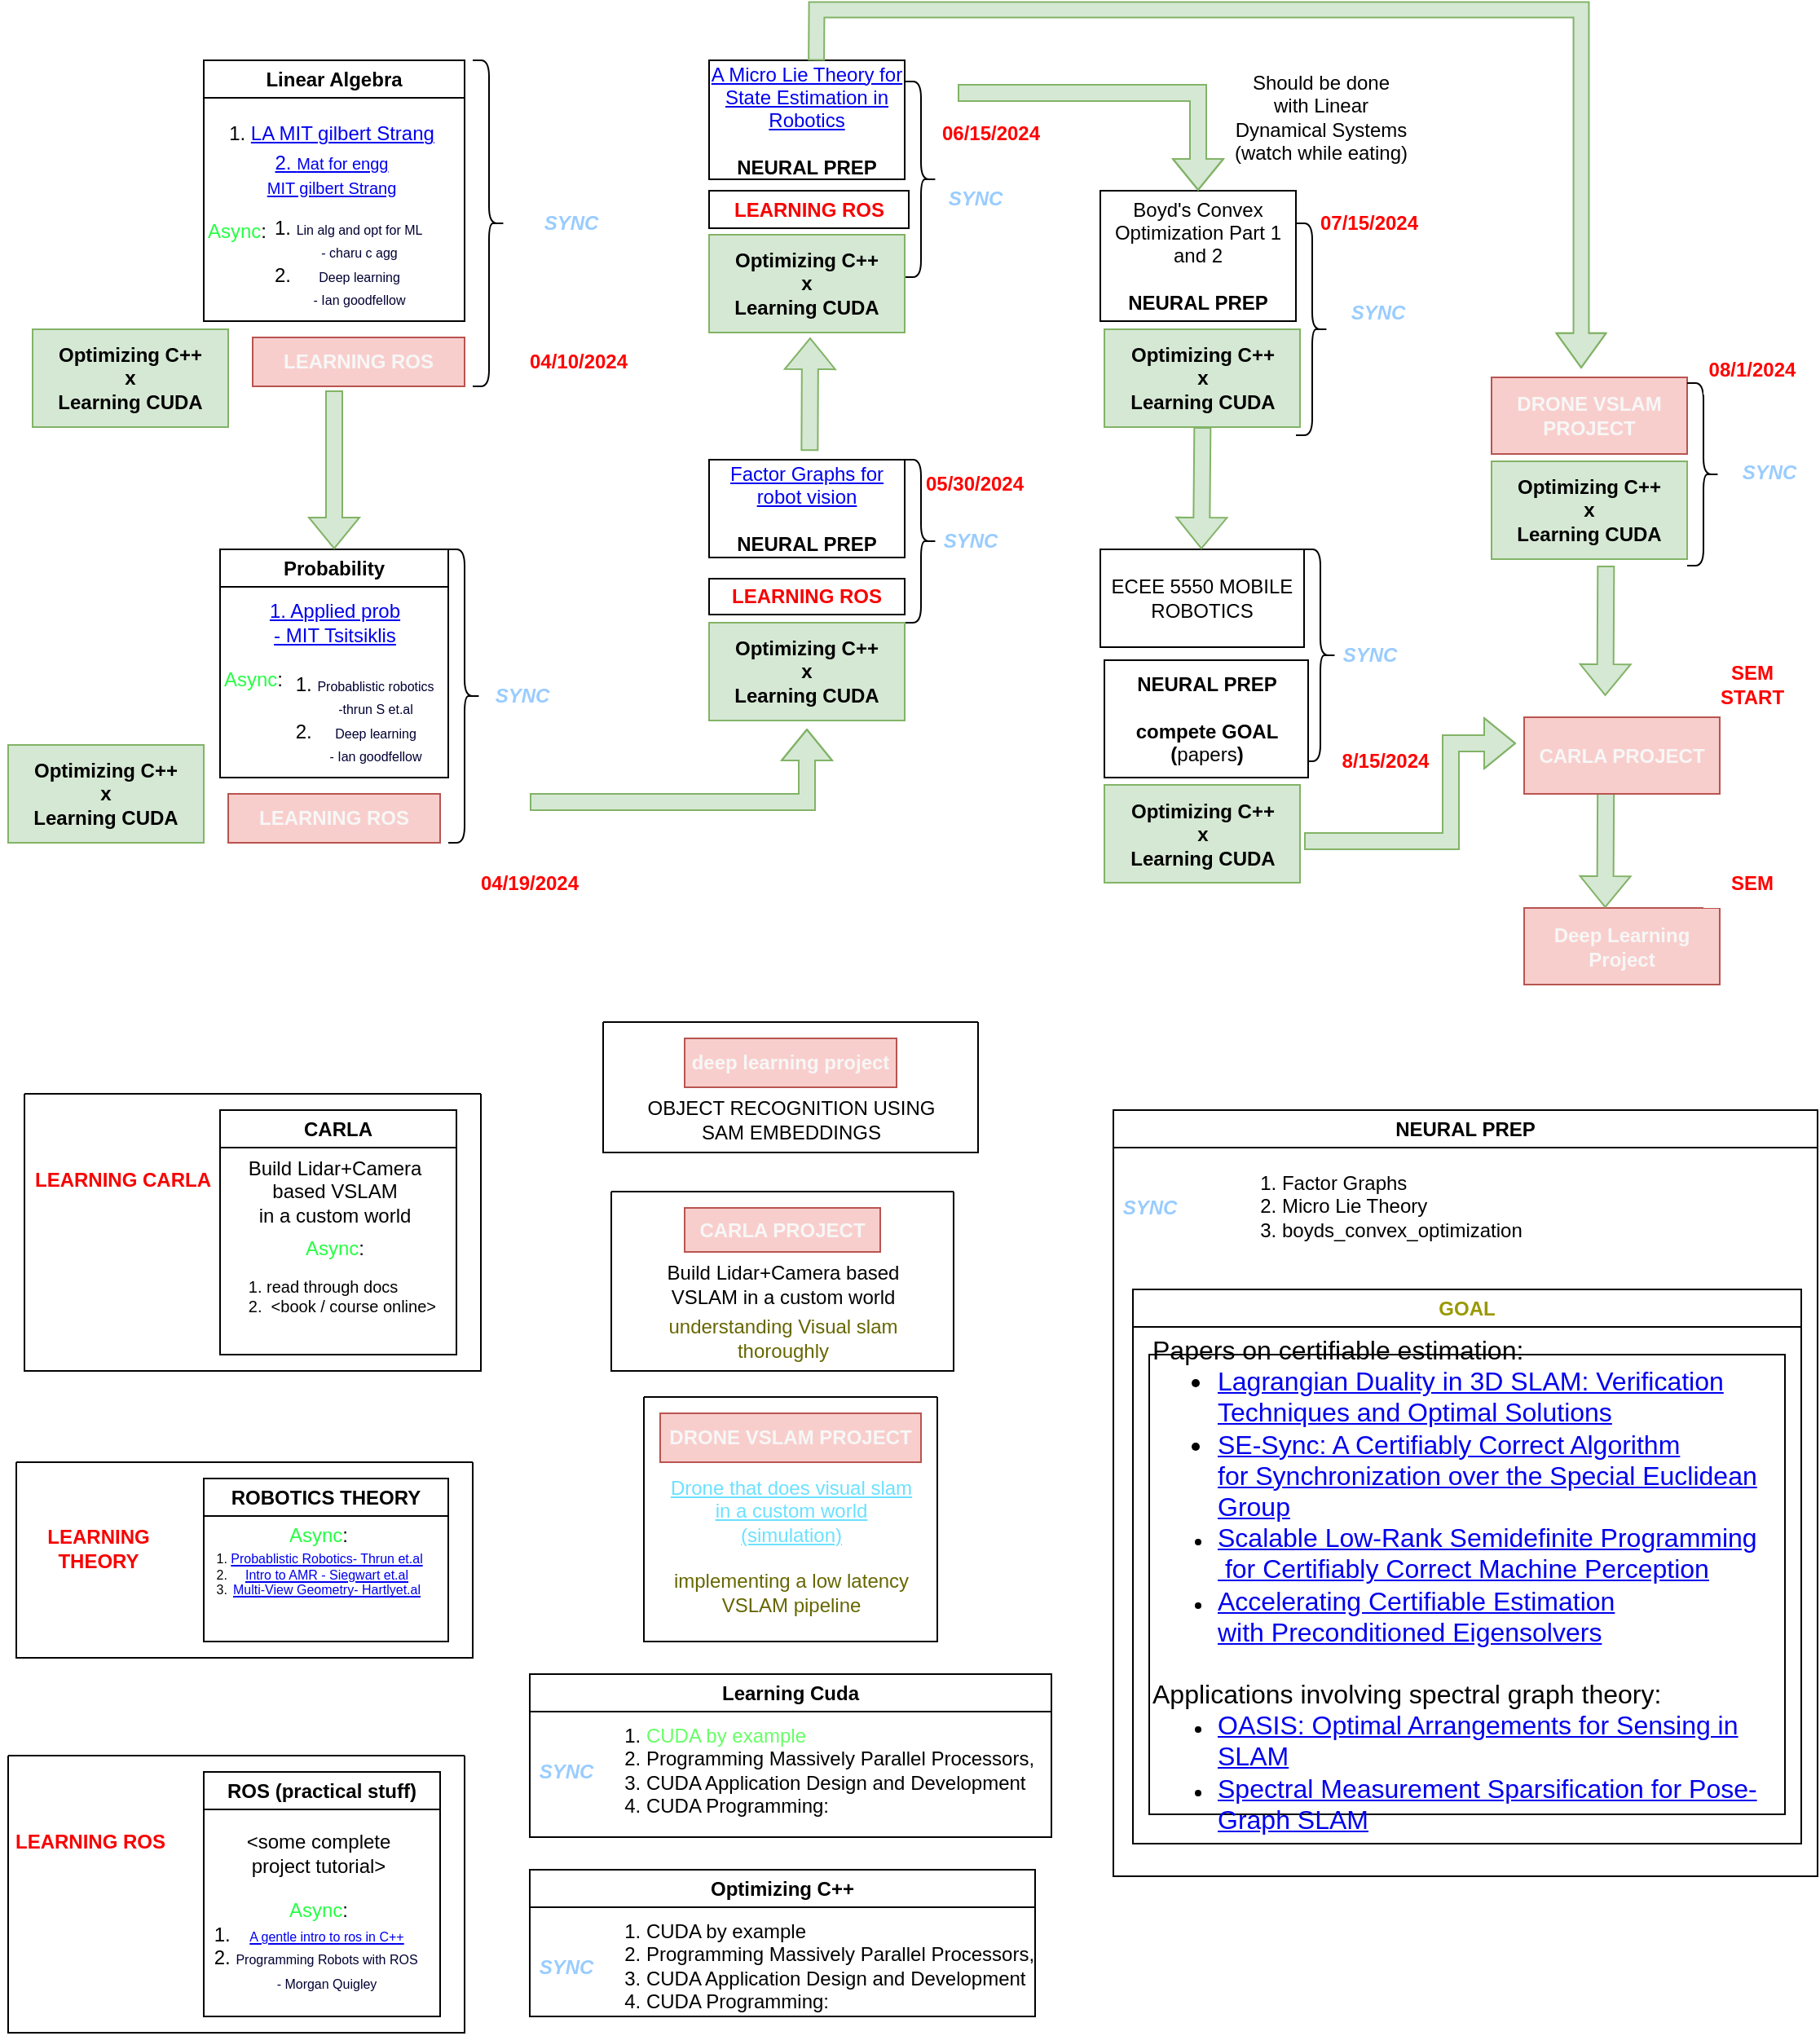 <mxfile version="24.3.0" type="github">
  <diagram id="C5RBs43oDa-KdzZeNtuy" name="Page-1">
    <mxGraphModel dx="-1105" dy="280" grid="1" gridSize="10" guides="1" tooltips="1" connect="1" arrows="1" fold="1" page="1" pageScale="1" pageWidth="827" pageHeight="1169" math="0" shadow="0">
      <root>
        <mxCell id="WIyWlLk6GJQsqaUBKTNV-0" />
        <mxCell id="WIyWlLk6GJQsqaUBKTNV-1" parent="WIyWlLk6GJQsqaUBKTNV-0" />
        <mxCell id="WCqFs-Lxz6n811bPiyBm-0" value="Learning Cuda" style="swimlane;whiteSpace=wrap;html=1;" vertex="1" parent="WIyWlLk6GJQsqaUBKTNV-1">
          <mxGeometry x="2275" y="1191" width="320" height="100" as="geometry" />
        </mxCell>
        <mxCell id="WCqFs-Lxz6n811bPiyBm-3" value="&lt;ol&gt;&lt;li style=&quot;text-align: left;&quot;&gt;&lt;span style=&quot;background-color: initial;&quot;&gt;&lt;font color=&quot;#66ff66&quot;&gt;CUDA by example&lt;/font&gt;&lt;/span&gt;&lt;/li&gt;&lt;li style=&quot;text-align: left;&quot;&gt;&lt;span style=&quot;background-color: initial;&quot;&gt;Programming Massively Parallel Processors,&lt;/span&gt;&lt;br&gt;&lt;/li&gt;&lt;li style=&quot;text-align: left;&quot;&gt;CUDA Application Design and Development&amp;nbsp;&lt;br&gt;&lt;/li&gt;&lt;li style=&quot;text-align: left;&quot;&gt;CUDA Programming:&amp;nbsp;&lt;br&gt;&lt;/li&gt;&lt;/ol&gt;" style="text;html=1;align=center;verticalAlign=middle;resizable=0;points=[];autosize=1;strokeColor=none;fillColor=none;spacingTop=-7;spacingBottom=-4;" vertex="1" parent="WCqFs-Lxz6n811bPiyBm-0">
          <mxGeometry x="20" y="20" width="300" height="80" as="geometry" />
        </mxCell>
        <mxCell id="WCqFs-Lxz6n811bPiyBm-298" value="&lt;b&gt;&lt;font color=&quot;#99ccff&quot;&gt;&lt;i&gt;SYNC&lt;/i&gt;&lt;/font&gt;&lt;/b&gt;" style="text;html=1;align=center;verticalAlign=middle;resizable=0;points=[];autosize=1;strokeColor=none;fillColor=none;" vertex="1" parent="WCqFs-Lxz6n811bPiyBm-0">
          <mxGeometry x="-8" y="45" width="60" height="30" as="geometry" />
        </mxCell>
        <mxCell id="WCqFs-Lxz6n811bPiyBm-224" value="Probability" style="swimlane;whiteSpace=wrap;html=1;" vertex="1" parent="WIyWlLk6GJQsqaUBKTNV-1">
          <mxGeometry x="2085" y="501" width="140" height="140" as="geometry" />
        </mxCell>
        <mxCell id="WCqFs-Lxz6n811bPiyBm-225" value="&lt;a href=&quot;https://ocw.mit.edu/courses/6-041-probabilistic-systems-analysis-and-applied-probability-fall-2010/video_galleries/video-lectures/&quot;&gt;1. Applied prob&lt;br&gt;- MIT Tsitsiklis&lt;/a&gt;" style="text;html=1;align=center;verticalAlign=middle;resizable=0;points=[];autosize=1;strokeColor=none;fillColor=none;" vertex="1" parent="WCqFs-Lxz6n811bPiyBm-224">
          <mxGeometry x="20" y="25" width="100" height="40" as="geometry" />
        </mxCell>
        <mxCell id="WCqFs-Lxz6n811bPiyBm-226" value="&lt;ol&gt;&lt;li&gt;&lt;font style=&quot;font-size: 8px;&quot; color=&quot;#000033&quot;&gt;Probablistic robotics&lt;br&gt;-thrun S et.al&lt;br&gt;&lt;/font&gt;&lt;/li&gt;&lt;li&gt;&lt;font style=&quot;font-size: 8px;&quot; color=&quot;#000033&quot;&gt;Deep learning &lt;br&gt;- Ian goodfellow&lt;br&gt;&lt;/font&gt;&lt;/li&gt;&lt;/ol&gt;" style="text;html=1;align=center;verticalAlign=middle;resizable=0;points=[];autosize=1;strokeColor=none;fillColor=none;spacingTop=-7;spacingBottom=-4;" vertex="1" parent="WCqFs-Lxz6n811bPiyBm-224">
          <mxGeometry x="10" y="65" width="130" height="80" as="geometry" />
        </mxCell>
        <mxCell id="WCqFs-Lxz6n811bPiyBm-227" value="&lt;a href=&quot;https://www.cs.cmu.edu/~kaess/pub/Dellaert17fnt.pdf&quot;&gt;Factor Graphs for robot vision&lt;/a&gt;&lt;br&gt;&lt;br&gt;&lt;b&gt;NEURAL PREP&lt;/b&gt;" style="rounded=0;whiteSpace=wrap;html=1;" vertex="1" parent="WIyWlLk6GJQsqaUBKTNV-1">
          <mxGeometry x="2385" y="446" width="120" height="60" as="geometry" />
        </mxCell>
        <mxCell id="WCqFs-Lxz6n811bPiyBm-228" value="&lt;a href=&quot;https://arxiv.org/pdf/1812.015.pdf&quot;&gt;A Micro Lie Theory for State Estimation in Robotics&lt;/a&gt;&lt;br&gt;&lt;br&gt;&lt;b&gt;NEURAL PREP&lt;/b&gt;" style="rounded=0;whiteSpace=wrap;html=1;" vertex="1" parent="WIyWlLk6GJQsqaUBKTNV-1">
          <mxGeometry x="2385" y="201" width="120" height="73" as="geometry" />
        </mxCell>
        <mxCell id="WCqFs-Lxz6n811bPiyBm-229" value="Linear Algebra" style="swimlane;whiteSpace=wrap;html=1;" vertex="1" parent="WIyWlLk6GJQsqaUBKTNV-1">
          <mxGeometry x="2075" y="201" width="160" height="160" as="geometry" />
        </mxCell>
        <mxCell id="WCqFs-Lxz6n811bPiyBm-230" value="1. &lt;a href=&quot;https://ocw.mit.edu/courses/18-06sc-linear-algebra-fall-2011/&quot;&gt;LA MIT gilbert Strang&lt;/a&gt;" style="text;html=1;align=center;verticalAlign=middle;resizable=0;points=[];autosize=1;strokeColor=none;fillColor=none;" vertex="1" parent="WCqFs-Lxz6n811bPiyBm-229">
          <mxGeometry x="2.5" y="30" width="150" height="30" as="geometry" />
        </mxCell>
        <mxCell id="WCqFs-Lxz6n811bPiyBm-231" value="&lt;font color=&quot;#26ff43&quot;&gt;Async&lt;/font&gt;:" style="text;html=1;align=center;verticalAlign=middle;resizable=0;points=[];autosize=1;strokeColor=none;fillColor=none;" vertex="1" parent="WCqFs-Lxz6n811bPiyBm-229">
          <mxGeometry x="-10" y="90" width="60" height="30" as="geometry" />
        </mxCell>
        <mxCell id="WCqFs-Lxz6n811bPiyBm-232" value="&lt;ol&gt;&lt;li&gt;&lt;font style=&quot;font-size: 8px;&quot; color=&quot;#000033&quot;&gt;Lin alg and opt for ML&lt;br&gt;- charu c agg&lt;/font&gt;&lt;/li&gt;&lt;li&gt;&lt;font style=&quot;font-size: 8px;&quot; color=&quot;#000033&quot;&gt;Deep learning &lt;br&gt;- Ian goodfellow&lt;br&gt;&lt;/font&gt;&lt;/li&gt;&lt;/ol&gt;" style="text;html=1;align=center;verticalAlign=middle;resizable=0;points=[];autosize=1;strokeColor=none;fillColor=none;spacingTop=-7;spacingBottom=-4;" vertex="1" parent="WCqFs-Lxz6n811bPiyBm-229">
          <mxGeometry x="5" y="85" width="140" height="80" as="geometry" />
        </mxCell>
        <mxCell id="WCqFs-Lxz6n811bPiyBm-233" value="&lt;a href=&quot;https://ocw.mit.edu/courses/18-065-matrix-methods-in-data-analysis-signal-processing-and-machine-learning-spring-2018/&quot;&gt;2. &lt;font style=&quot;font-size: 10px;&quot;&gt;Mat for engg &lt;br&gt;MIT gilbert Strang&lt;/font&gt;&lt;/a&gt;" style="text;html=1;align=center;verticalAlign=middle;resizable=0;points=[];autosize=1;strokeColor=none;fillColor=none;" vertex="1" parent="WCqFs-Lxz6n811bPiyBm-229">
          <mxGeometry x="27.5" y="50" width="100" height="40" as="geometry" />
        </mxCell>
        <mxCell id="WCqFs-Lxz6n811bPiyBm-234" value="" style="shape=curlyBracket;whiteSpace=wrap;html=1;rounded=1;flipH=1;labelPosition=right;verticalLabelPosition=middle;align=left;verticalAlign=middle;size=0.5;" vertex="1" parent="WIyWlLk6GJQsqaUBKTNV-1">
          <mxGeometry x="2505" y="446" width="20" height="100" as="geometry" />
        </mxCell>
        <mxCell id="WCqFs-Lxz6n811bPiyBm-235" value="&lt;b&gt;&lt;font color=&quot;#99ccff&quot;&gt;&lt;i&gt;SYNC&lt;/i&gt;&lt;/font&gt;&lt;/b&gt;" style="text;html=1;align=center;verticalAlign=middle;resizable=0;points=[];autosize=1;strokeColor=none;fillColor=none;" vertex="1" parent="WIyWlLk6GJQsqaUBKTNV-1">
          <mxGeometry x="2515" y="481" width="60" height="30" as="geometry" />
        </mxCell>
        <mxCell id="WCqFs-Lxz6n811bPiyBm-236" value="ROBOTICS THEORY" style="swimlane;whiteSpace=wrap;html=1;" vertex="1" parent="WIyWlLk6GJQsqaUBKTNV-1">
          <mxGeometry x="2075" y="1071" width="150" height="100" as="geometry" />
        </mxCell>
        <mxCell id="WCqFs-Lxz6n811bPiyBm-237" value="&lt;font color=&quot;#26ff43&quot;&gt;Async&lt;/font&gt;:" style="text;html=1;align=center;verticalAlign=middle;resizable=0;points=[];autosize=1;strokeColor=none;fillColor=none;" vertex="1" parent="WCqFs-Lxz6n811bPiyBm-236">
          <mxGeometry x="40" y="20" width="60" height="30" as="geometry" />
        </mxCell>
        <mxCell id="WCqFs-Lxz6n811bPiyBm-238" value="" style="swimlane;startSize=0;" vertex="1" parent="WIyWlLk6GJQsqaUBKTNV-1">
          <mxGeometry x="1960" y="1061" width="280" height="120" as="geometry" />
        </mxCell>
        <mxCell id="WCqFs-Lxz6n811bPiyBm-239" value="&lt;ol style=&quot;font-size: 8px;&quot;&gt;&lt;li&gt;&lt;font color=&quot;#000033&quot; style=&quot;font-size: 8px;&quot;&gt;&lt;a href=&quot;https://docs.ufpr.br/~danielsantos/ProbabilisticRobotics.pdf&quot;&gt;Probablistic Robotics- Thrun et.al&lt;/a&gt;&lt;/font&gt;&lt;br&gt;&lt;/li&gt;&lt;li&gt;&lt;font style=&quot;font-size: 8px;&quot; color=&quot;#000033&quot;&gt;&lt;a href=&quot;https://www.ucg.ac.me/skladiste/blog_13268/objava_56689/fajlovi/Introduction%20to%20Autonomous%20Mobile%20Robots%20book.pdf&quot;&gt;Intro to AMR - Siegwart et.al&lt;/a&gt;&lt;/font&gt;&lt;/li&gt;&lt;li&gt;&lt;a href=&quot;http://www.r-5.org/files/books/computers/algo-list/image-processing/vision/Richard_Hartley_Andrew_Zisserman-Multiple_View_Geometry_in_Computer_Vision-EN.pdf&quot;&gt;&lt;font style=&quot;font-size: 8px;&quot;&gt;Multi-View Geometry- Hartlyet.al&lt;br&gt;&lt;/font&gt;&lt;/a&gt;&lt;font color=&quot;#b5739d&quot;&gt;&lt;/font&gt;&lt;/li&gt;&lt;/ol&gt;" style="text;html=1;align=center;verticalAlign=middle;resizable=0;points=[];autosize=1;strokeColor=none;fillColor=none;spacingTop=-7;spacingBottom=-4;" vertex="1" parent="WCqFs-Lxz6n811bPiyBm-238">
          <mxGeometry x="80" y="50" width="180" height="40" as="geometry" />
        </mxCell>
        <mxCell id="WCqFs-Lxz6n811bPiyBm-240" value="&lt;font color=&quot;#f70000&quot;&gt;&lt;b&gt;LEARNING &lt;br&gt;THEORY&lt;br&gt;&lt;/b&gt;&lt;/font&gt;" style="text;html=1;align=center;verticalAlign=middle;resizable=0;points=[];autosize=1;strokeColor=none;fillColor=none;" vertex="1" parent="WIyWlLk6GJQsqaUBKTNV-1">
          <mxGeometry x="1970" y="1094" width="80" height="40" as="geometry" />
        </mxCell>
        <mxCell id="WCqFs-Lxz6n811bPiyBm-242" value="" style="shape=curlyBracket;whiteSpace=wrap;html=1;rounded=1;flipH=1;labelPosition=right;verticalLabelPosition=middle;align=left;verticalAlign=middle;size=0.5;" vertex="1" parent="WIyWlLk6GJQsqaUBKTNV-1">
          <mxGeometry x="2505" y="214" width="20" height="120" as="geometry" />
        </mxCell>
        <mxCell id="WCqFs-Lxz6n811bPiyBm-243" value="&lt;b&gt;&lt;font color=&quot;#99ccff&quot;&gt;&lt;i&gt;SYNC&lt;/i&gt;&lt;/font&gt;&lt;/b&gt;" style="text;html=1;align=center;verticalAlign=middle;resizable=0;points=[];autosize=1;strokeColor=none;fillColor=none;" vertex="1" parent="WIyWlLk6GJQsqaUBKTNV-1">
          <mxGeometry x="2517.5" y="271" width="60" height="30" as="geometry" />
        </mxCell>
        <mxCell id="WCqFs-Lxz6n811bPiyBm-245" value="&lt;b&gt;CARLA&lt;/b&gt;" style="swimlane;whiteSpace=wrap;html=1;" vertex="1" parent="WIyWlLk6GJQsqaUBKTNV-1">
          <mxGeometry x="2085" y="845" width="145" height="150" as="geometry" />
        </mxCell>
        <mxCell id="WCqFs-Lxz6n811bPiyBm-246" value="&lt;font color=&quot;#26ff43&quot;&gt;Async&lt;/font&gt;:" style="text;html=1;align=center;verticalAlign=middle;resizable=0;points=[];autosize=1;strokeColor=none;fillColor=none;" vertex="1" parent="WCqFs-Lxz6n811bPiyBm-245">
          <mxGeometry x="40" y="70" width="60" height="30" as="geometry" />
        </mxCell>
        <mxCell id="WCqFs-Lxz6n811bPiyBm-247" value="Build Lidar+Camera&lt;br&gt;based VSLAM &lt;br&gt;in a custom world" style="text;html=1;align=center;verticalAlign=middle;resizable=0;points=[];autosize=1;strokeColor=none;fillColor=none;" vertex="1" parent="WCqFs-Lxz6n811bPiyBm-245">
          <mxGeometry x="5" y="20" width="130" height="60" as="geometry" />
        </mxCell>
        <mxCell id="WCqFs-Lxz6n811bPiyBm-248" value="" style="swimlane;startSize=0;" vertex="1" parent="WIyWlLk6GJQsqaUBKTNV-1">
          <mxGeometry x="1965" y="835" width="280" height="170" as="geometry" />
        </mxCell>
        <mxCell id="WCqFs-Lxz6n811bPiyBm-249" value="&lt;font color=&quot;#f70000&quot;&gt;&lt;b&gt;LEARNING CARLA&lt;/b&gt;&lt;/font&gt;" style="text;html=1;align=center;verticalAlign=middle;resizable=0;points=[];autosize=1;strokeColor=none;fillColor=none;" vertex="1" parent="WCqFs-Lxz6n811bPiyBm-248">
          <mxGeometry y="38" width="120" height="30" as="geometry" />
        </mxCell>
        <mxCell id="WCqFs-Lxz6n811bPiyBm-250" value="&lt;ol style=&quot;font-size: 11px;&quot;&gt;&lt;li style=&quot;font-size: 10px;&quot;&gt;&lt;div align=&quot;left&quot;&gt;&lt;font style=&quot;font-size: 10px;&quot;&gt;read through docs&lt;/font&gt;&lt;/div&gt;&lt;/li&gt;&lt;li style=&quot;font-size: 10px;&quot;&gt;&lt;div align=&quot;left&quot;&gt;&lt;font style=&quot;font-size: 10px;&quot;&gt;&amp;nbsp;&amp;lt;book / course online&amp;gt;&lt;/font&gt;&lt;/div&gt;&lt;/li&gt;&lt;/ol&gt;" style="text;html=1;align=center;verticalAlign=middle;resizable=0;points=[];autosize=1;strokeColor=none;fillColor=none;spacingTop=-7;spacingBottom=-4;" vertex="1" parent="WCqFs-Lxz6n811bPiyBm-248">
          <mxGeometry x="95" y="105" width="170" height="40" as="geometry" />
        </mxCell>
        <mxCell id="WCqFs-Lxz6n811bPiyBm-251" value="" style="swimlane;startSize=0;" vertex="1" parent="WIyWlLk6GJQsqaUBKTNV-1">
          <mxGeometry x="2325" y="895" width="210" height="110" as="geometry" />
        </mxCell>
        <mxCell id="WCqFs-Lxz6n811bPiyBm-252" value="&lt;font color=&quot;#f7f7f7&quot;&gt;&lt;b&gt;CARLA PROJECT&lt;br&gt;&lt;/b&gt;&lt;/font&gt;" style="whiteSpace=wrap;html=1;fillColor=#f8cecc;strokeColor=#b85450;" vertex="1" parent="WCqFs-Lxz6n811bPiyBm-251">
          <mxGeometry x="45" y="10" width="120" height="27" as="geometry" />
        </mxCell>
        <mxCell id="WCqFs-Lxz6n811bPiyBm-253" value="Build Lidar+Camera based &lt;br&gt;VSLAM in a custom world" style="text;html=1;align=center;verticalAlign=middle;resizable=0;points=[];autosize=1;strokeColor=none;fillColor=none;" vertex="1" parent="WCqFs-Lxz6n811bPiyBm-251">
          <mxGeometry x="20" y="37" width="170" height="40" as="geometry" />
        </mxCell>
        <mxCell id="WCqFs-Lxz6n811bPiyBm-254" value="&lt;font color=&quot;#666600&quot;&gt;understanding Visual slam &lt;br&gt;thoroughly&lt;br&gt;&lt;/font&gt;" style="text;html=1;align=center;verticalAlign=middle;resizable=0;points=[];autosize=1;strokeColor=none;fillColor=none;" vertex="1" parent="WCqFs-Lxz6n811bPiyBm-251">
          <mxGeometry x="20" y="70" width="170" height="40" as="geometry" />
        </mxCell>
        <mxCell id="WCqFs-Lxz6n811bPiyBm-255" value="" style="swimlane;startSize=0;" vertex="1" parent="WIyWlLk6GJQsqaUBKTNV-1">
          <mxGeometry x="2345" y="1021" width="180" height="150" as="geometry" />
        </mxCell>
        <mxCell id="WCqFs-Lxz6n811bPiyBm-256" value="&lt;font color=&quot;#f7f7f7&quot;&gt;&lt;b&gt;DRONE VSLAM PROJECT&lt;br&gt;&lt;/b&gt;&lt;/font&gt;" style="whiteSpace=wrap;html=1;fillColor=#f8cecc;strokeColor=#b85450;" vertex="1" parent="WCqFs-Lxz6n811bPiyBm-255">
          <mxGeometry x="10" y="10" width="160" height="30" as="geometry" />
        </mxCell>
        <UserObject label="&lt;font color=&quot;#6be1ff&quot;&gt;&lt;u&gt;Drone that does visual slam&lt;br&gt;in a custom world&lt;br&gt;(simulation)&lt;/u&gt;&lt;/font&gt;" link="https://github.com/TimboKZ/caltech_samaritan" id="WCqFs-Lxz6n811bPiyBm-257">
          <mxCell style="text;html=1;align=center;verticalAlign=middle;resizable=0;points=[];autosize=1;strokeColor=none;fillColor=none;" vertex="1" parent="WCqFs-Lxz6n811bPiyBm-255">
            <mxGeometry x="5" y="40" width="170" height="60" as="geometry" />
          </mxCell>
        </UserObject>
        <mxCell id="WCqFs-Lxz6n811bPiyBm-258" value="&lt;font color=&quot;#666600&quot;&gt;implementing a low latency&lt;br&gt;VSLAM pipeline&lt;br&gt;&lt;/font&gt;" style="text;html=1;align=center;verticalAlign=middle;resizable=0;points=[];autosize=1;strokeColor=none;fillColor=none;" vertex="1" parent="WCqFs-Lxz6n811bPiyBm-255">
          <mxGeometry x="5" y="100" width="170" height="40" as="geometry" />
        </mxCell>
        <UserObject label="Boyd&#39;s Convex Optimization Part 1 and 2&lt;br&gt;&lt;br&gt;&lt;b&gt;NEURAL PREP&lt;/b&gt;" link="https://www.youtube.com/playlist?list=PLoROMvodv4rMJqxxviPa4AmDClvcbHi6h" id="WCqFs-Lxz6n811bPiyBm-259">
          <mxCell style="rounded=0;whiteSpace=wrap;html=1;" vertex="1" parent="WIyWlLk6GJQsqaUBKTNV-1">
            <mxGeometry x="2625" y="281" width="120" height="80" as="geometry" />
          </mxCell>
        </UserObject>
        <mxCell id="WCqFs-Lxz6n811bPiyBm-260" value="" style="shape=curlyBracket;whiteSpace=wrap;html=1;rounded=1;flipH=1;labelPosition=right;verticalLabelPosition=middle;align=left;verticalAlign=middle;size=0.5;" vertex="1" parent="WIyWlLk6GJQsqaUBKTNV-1">
          <mxGeometry x="2745" y="301" width="20" height="130" as="geometry" />
        </mxCell>
        <mxCell id="WCqFs-Lxz6n811bPiyBm-264" value="&lt;b style=&quot;color: rgb(247, 247, 247);&quot;&gt;DRONE VSLAM PROJECT&lt;/b&gt;&lt;font color=&quot;#f7f7f7&quot;&gt;&lt;b&gt;&lt;br&gt;&lt;/b&gt;&lt;/font&gt;" style="whiteSpace=wrap;html=1;fillColor=#f8cecc;strokeColor=#b85450;" vertex="1" parent="WIyWlLk6GJQsqaUBKTNV-1">
          <mxGeometry x="2865" y="395.5" width="120" height="47" as="geometry" />
        </mxCell>
        <mxCell id="WCqFs-Lxz6n811bPiyBm-265" value="&lt;font color=&quot;#26ff43&quot;&gt;Async&lt;/font&gt;:" style="text;html=1;align=center;verticalAlign=middle;resizable=0;points=[];autosize=1;strokeColor=none;fillColor=none;" vertex="1" parent="WIyWlLk6GJQsqaUBKTNV-1">
          <mxGeometry x="2075" y="566" width="60" height="30" as="geometry" />
        </mxCell>
        <mxCell id="WCqFs-Lxz6n811bPiyBm-266" value="" style="swimlane;startSize=0;" vertex="1" parent="WIyWlLk6GJQsqaUBKTNV-1">
          <mxGeometry x="2320" y="791" width="230" height="80" as="geometry" />
        </mxCell>
        <mxCell id="WCqFs-Lxz6n811bPiyBm-267" value="&lt;font color=&quot;#f7f7f7&quot;&gt;&lt;b&gt;deep learning project&lt;br&gt;&lt;/b&gt;&lt;/font&gt;" style="whiteSpace=wrap;html=1;fillColor=#f8cecc;strokeColor=#b85450;" vertex="1" parent="WCqFs-Lxz6n811bPiyBm-266">
          <mxGeometry x="50" y="10" width="130" height="30" as="geometry" />
        </mxCell>
        <mxCell id="WCqFs-Lxz6n811bPiyBm-268" value="OBJECT RECOGNITION USING &lt;br&gt;SAM EMBEDDINGS" style="text;html=1;align=center;verticalAlign=middle;resizable=0;points=[];autosize=1;strokeColor=none;fillColor=none;" vertex="1" parent="WCqFs-Lxz6n811bPiyBm-266">
          <mxGeometry x="15" y="40" width="200" height="40" as="geometry" />
        </mxCell>
        <mxCell id="WCqFs-Lxz6n811bPiyBm-269" value="" style="shape=curlyBracket;whiteSpace=wrap;html=1;rounded=1;flipH=1;labelPosition=right;verticalLabelPosition=middle;align=left;verticalAlign=middle;size=0.5;" vertex="1" parent="WIyWlLk6GJQsqaUBKTNV-1">
          <mxGeometry x="2240" y="201" width="20" height="200" as="geometry" />
        </mxCell>
        <mxCell id="WCqFs-Lxz6n811bPiyBm-270" value="&lt;b&gt;&lt;font color=&quot;#99ccff&quot;&gt;&lt;i&gt;SYNC&lt;/i&gt;&lt;/font&gt;&lt;/b&gt;" style="text;html=1;align=center;verticalAlign=middle;resizable=0;points=[];autosize=1;strokeColor=none;fillColor=none;" vertex="1" parent="WIyWlLk6GJQsqaUBKTNV-1">
          <mxGeometry x="2270" y="286" width="60" height="30" as="geometry" />
        </mxCell>
        <mxCell id="WCqFs-Lxz6n811bPiyBm-271" value="" style="shape=curlyBracket;whiteSpace=wrap;html=1;rounded=1;flipH=1;labelPosition=right;verticalLabelPosition=middle;align=left;verticalAlign=middle;size=0.5;" vertex="1" parent="WIyWlLk6GJQsqaUBKTNV-1">
          <mxGeometry x="2225" y="501" width="20" height="180" as="geometry" />
        </mxCell>
        <mxCell id="WCqFs-Lxz6n811bPiyBm-272" value="&lt;b&gt;&lt;font color=&quot;#99ccff&quot;&gt;&lt;i&gt;SYNC&lt;/i&gt;&lt;/font&gt;&lt;/b&gt;" style="text;html=1;align=center;verticalAlign=middle;resizable=0;points=[];autosize=1;strokeColor=none;fillColor=none;" vertex="1" parent="WIyWlLk6GJQsqaUBKTNV-1">
          <mxGeometry x="2240" y="576" width="60" height="30" as="geometry" />
        </mxCell>
        <mxCell id="WCqFs-Lxz6n811bPiyBm-273" value="&lt;font color=&quot;#f7f7f7&quot;&gt;&lt;b&gt;LEARNING ROS&lt;/b&gt;&lt;/font&gt;" style="whiteSpace=wrap;html=1;fillColor=#f8cecc;strokeColor=#b85450;" vertex="1" parent="WIyWlLk6GJQsqaUBKTNV-1">
          <mxGeometry x="2105" y="371" width="130" height="30" as="geometry" />
        </mxCell>
        <mxCell id="WCqFs-Lxz6n811bPiyBm-276" value="ROS (practical stuff)" style="swimlane;whiteSpace=wrap;html=1;" vertex="1" parent="WIyWlLk6GJQsqaUBKTNV-1">
          <mxGeometry x="2075" y="1251" width="145" height="150" as="geometry" />
        </mxCell>
        <mxCell id="WCqFs-Lxz6n811bPiyBm-277" value="&lt;font color=&quot;#26ff43&quot;&gt;Async&lt;/font&gt;:" style="text;html=1;align=center;verticalAlign=middle;resizable=0;points=[];autosize=1;strokeColor=none;fillColor=none;" vertex="1" parent="WCqFs-Lxz6n811bPiyBm-276">
          <mxGeometry x="40" y="70" width="60" height="30" as="geometry" />
        </mxCell>
        <mxCell id="WCqFs-Lxz6n811bPiyBm-278" value="&amp;lt;some complete &lt;br&gt;project tutorial&amp;gt;" style="text;html=1;align=center;verticalAlign=middle;resizable=0;points=[];autosize=1;strokeColor=none;fillColor=none;" vertex="1" parent="WCqFs-Lxz6n811bPiyBm-276">
          <mxGeometry x="10" y="30" width="120" height="40" as="geometry" />
        </mxCell>
        <mxCell id="WCqFs-Lxz6n811bPiyBm-279" value="&lt;ol&gt;&lt;li&gt;&lt;font color=&quot;#000033&quot; style=&quot;font-size: 8px;&quot;&gt;&lt;a href=&quot;https://jokane.net/agitr/&quot;&gt;A gentle intro to ros in C++&lt;/a&gt;&lt;/font&gt;&lt;/li&gt;&lt;li&gt;&lt;font color=&quot;#000033&quot; style=&quot;font-size: 8px;&quot;&gt;Programming Robots with ROS &lt;br&gt;- Morgan Quigley&lt;br&gt;&lt;/font&gt;&lt;/li&gt;&lt;/ol&gt;" style="text;html=1;align=center;verticalAlign=middle;resizable=0;points=[];autosize=1;strokeColor=none;fillColor=none;spacingTop=-7;spacingBottom=-4;" vertex="1" parent="WCqFs-Lxz6n811bPiyBm-276">
          <mxGeometry x="-35" y="80" width="180" height="70" as="geometry" />
        </mxCell>
        <mxCell id="WCqFs-Lxz6n811bPiyBm-280" value="" style="swimlane;startSize=0;" vertex="1" parent="WIyWlLk6GJQsqaUBKTNV-1">
          <mxGeometry x="1955" y="1241" width="280" height="170" as="geometry" />
        </mxCell>
        <mxCell id="WCqFs-Lxz6n811bPiyBm-281" value="&lt;font color=&quot;#f70000&quot;&gt;&lt;b&gt;LEARNING ROS&lt;br&gt;&lt;/b&gt;&lt;/font&gt;" style="text;html=1;align=center;verticalAlign=middle;resizable=0;points=[];autosize=1;strokeColor=none;fillColor=none;" vertex="1" parent="WIyWlLk6GJQsqaUBKTNV-1">
          <mxGeometry x="1950" y="1279" width="110" height="30" as="geometry" />
        </mxCell>
        <mxCell id="WCqFs-Lxz6n811bPiyBm-282" value="&lt;b style=&quot;color: rgb(247, 0, 0);&quot;&gt;LEARNING ROS&lt;/b&gt;&lt;font color=&quot;#f70000&quot;&gt;&lt;b&gt;&lt;br&gt;&lt;/b&gt;&lt;/font&gt;" style="rounded=0;whiteSpace=wrap;html=1;" vertex="1" parent="WIyWlLk6GJQsqaUBKTNV-1">
          <mxGeometry x="2385" y="519" width="120" height="22" as="geometry" />
        </mxCell>
        <mxCell id="WCqFs-Lxz6n811bPiyBm-284" value="&lt;b style=&quot;color: rgb(247, 0, 0);&quot;&gt;LEARNING ROS&lt;/b&gt;&lt;font color=&quot;#f70000&quot;&gt;&lt;b&gt;&lt;br&gt;&lt;/b&gt;&lt;/font&gt;" style="rounded=0;whiteSpace=wrap;html=1;" vertex="1" parent="WIyWlLk6GJQsqaUBKTNV-1">
          <mxGeometry x="2385" y="281" width="122.5" height="23" as="geometry" />
        </mxCell>
        <mxCell id="WCqFs-Lxz6n811bPiyBm-286" value="" style="shape=flexArrow;endArrow=classic;html=1;rounded=0;fillColor=#d5e8d4;strokeColor=#82b366;entryX=0.5;entryY=0;entryDx=0;entryDy=0;" edge="1" parent="WIyWlLk6GJQsqaUBKTNV-1" target="WCqFs-Lxz6n811bPiyBm-224">
          <mxGeometry width="50" height="50" relative="1" as="geometry">
            <mxPoint x="2155" y="403.5" as="sourcePoint" />
            <mxPoint x="2155" y="491" as="targetPoint" />
          </mxGeometry>
        </mxCell>
        <mxCell id="WCqFs-Lxz6n811bPiyBm-287" value="" style="shape=flexArrow;endArrow=classic;html=1;rounded=0;fillColor=#d5e8d4;strokeColor=#82b366;" edge="1" parent="WIyWlLk6GJQsqaUBKTNV-1">
          <mxGeometry width="50" height="50" relative="1" as="geometry">
            <mxPoint x="2275" y="656" as="sourcePoint" />
            <mxPoint x="2445" y="611" as="targetPoint" />
            <Array as="points">
              <mxPoint x="2445" y="656" />
            </Array>
          </mxGeometry>
        </mxCell>
        <mxCell id="WCqFs-Lxz6n811bPiyBm-288" value="" style="shape=flexArrow;endArrow=classic;html=1;rounded=0;fillColor=#d5e8d4;strokeColor=#82b366;exitX=0.514;exitY=-0.089;exitDx=0;exitDy=0;exitPerimeter=0;" edge="1" parent="WIyWlLk6GJQsqaUBKTNV-1" source="WCqFs-Lxz6n811bPiyBm-227">
          <mxGeometry width="50" height="50" relative="1" as="geometry">
            <mxPoint x="2447.2" y="411.64" as="sourcePoint" />
            <mxPoint x="2447" y="371" as="targetPoint" />
          </mxGeometry>
        </mxCell>
        <mxCell id="WCqFs-Lxz6n811bPiyBm-289" value="" style="shape=flexArrow;endArrow=classic;html=1;rounded=0;fillColor=#d5e8d4;strokeColor=#82b366;entryX=0.5;entryY=0;entryDx=0;entryDy=0;" edge="1" parent="WIyWlLk6GJQsqaUBKTNV-1" target="WCqFs-Lxz6n811bPiyBm-259">
          <mxGeometry width="50" height="50" relative="1" as="geometry">
            <mxPoint x="2537.5" y="221" as="sourcePoint" />
            <mxPoint x="2737.5" y="331" as="targetPoint" />
            <Array as="points">
              <mxPoint x="2685" y="221" />
            </Array>
          </mxGeometry>
        </mxCell>
        <mxCell id="WCqFs-Lxz6n811bPiyBm-290" value="" style="shape=flexArrow;endArrow=classic;html=1;rounded=0;fillColor=#d5e8d4;strokeColor=#82b366;entryX=0.5;entryY=0;entryDx=0;entryDy=0;exitX=0.5;exitY=1;exitDx=0;exitDy=0;" edge="1" parent="WIyWlLk6GJQsqaUBKTNV-1">
          <mxGeometry width="50" height="50" relative="1" as="geometry">
            <mxPoint x="2935.17" y="511" as="sourcePoint" />
            <mxPoint x="2934.74" y="591" as="targetPoint" />
          </mxGeometry>
        </mxCell>
        <mxCell id="WCqFs-Lxz6n811bPiyBm-291" value="&lt;font color=&quot;#ff0000&quot;&gt;&lt;b&gt;04/10/2024&lt;/b&gt;&lt;/font&gt;" style="text;html=1;align=center;verticalAlign=middle;whiteSpace=wrap;rounded=0;fillColor=default;" vertex="1" parent="WIyWlLk6GJQsqaUBKTNV-1">
          <mxGeometry x="2275" y="371" width="60" height="30" as="geometry" />
        </mxCell>
        <mxCell id="WCqFs-Lxz6n811bPiyBm-292" value="&lt;font color=&quot;#ff0000&quot;&gt;&lt;b&gt;04/19/2024&lt;/b&gt;&lt;/font&gt;" style="text;html=1;align=center;verticalAlign=middle;whiteSpace=wrap;rounded=0;fillColor=default;" vertex="1" parent="WIyWlLk6GJQsqaUBKTNV-1">
          <mxGeometry x="2245" y="691" width="60" height="30" as="geometry" />
        </mxCell>
        <mxCell id="WCqFs-Lxz6n811bPiyBm-293" value="&lt;font color=&quot;#ff0000&quot;&gt;&lt;b&gt;07/15/2024&lt;/b&gt;&lt;/font&gt;" style="text;html=1;align=center;verticalAlign=middle;whiteSpace=wrap;rounded=0;fillColor=default;" vertex="1" parent="WIyWlLk6GJQsqaUBKTNV-1">
          <mxGeometry x="2760" y="286" width="60" height="30" as="geometry" />
        </mxCell>
        <mxCell id="WCqFs-Lxz6n811bPiyBm-295" value="&lt;font color=&quot;#ff0000&quot;&gt;&lt;b&gt;05/30/2024&lt;/b&gt;&lt;/font&gt;" style="text;html=1;align=center;verticalAlign=middle;whiteSpace=wrap;rounded=0;fillColor=default;" vertex="1" parent="WIyWlLk6GJQsqaUBKTNV-1">
          <mxGeometry x="2517.5" y="446" width="60" height="30" as="geometry" />
        </mxCell>
        <mxCell id="WCqFs-Lxz6n811bPiyBm-299" value="Optimizing C++" style="swimlane;whiteSpace=wrap;html=1;" vertex="1" parent="WIyWlLk6GJQsqaUBKTNV-1">
          <mxGeometry x="2275" y="1311" width="310" height="90" as="geometry" />
        </mxCell>
        <mxCell id="WCqFs-Lxz6n811bPiyBm-300" value="&lt;ol&gt;&lt;li style=&quot;text-align: left;&quot;&gt;&lt;span style=&quot;background-color: initial;&quot;&gt;CUDA by example&lt;/span&gt;&lt;/li&gt;&lt;li style=&quot;text-align: left;&quot;&gt;&lt;span style=&quot;background-color: initial;&quot;&gt;Programming Massively Parallel Processors,&lt;/span&gt;&lt;br&gt;&lt;/li&gt;&lt;li style=&quot;text-align: left;&quot;&gt;CUDA Application Design and Development&amp;nbsp;&lt;br&gt;&lt;/li&gt;&lt;li style=&quot;text-align: left;&quot;&gt;CUDA Programming:&amp;nbsp;&lt;br&gt;&lt;/li&gt;&lt;/ol&gt;" style="text;html=1;align=center;verticalAlign=middle;resizable=0;points=[];autosize=1;strokeColor=none;fillColor=none;spacingTop=-7;spacingBottom=-4;" vertex="1" parent="WCqFs-Lxz6n811bPiyBm-299">
          <mxGeometry x="20" y="20" width="300" height="80" as="geometry" />
        </mxCell>
        <mxCell id="WCqFs-Lxz6n811bPiyBm-301" value="&lt;b&gt;&lt;font color=&quot;#99ccff&quot;&gt;&lt;i&gt;SYNC&lt;/i&gt;&lt;/font&gt;&lt;/b&gt;" style="text;html=1;align=center;verticalAlign=middle;resizable=0;points=[];autosize=1;strokeColor=none;fillColor=none;" vertex="1" parent="WCqFs-Lxz6n811bPiyBm-299">
          <mxGeometry x="-8" y="45" width="60" height="30" as="geometry" />
        </mxCell>
        <mxCell id="WCqFs-Lxz6n811bPiyBm-302" value="NEURAL PREP" style="swimlane;whiteSpace=wrap;html=1;" vertex="1" parent="WIyWlLk6GJQsqaUBKTNV-1">
          <mxGeometry x="2633" y="845" width="432" height="470" as="geometry" />
        </mxCell>
        <UserObject label="&lt;div style=&quot;text-align: left;&quot;&gt;1. Factor Graphs&lt;/div&gt;&lt;div style=&quot;text-align: left;&quot;&gt;2. Micro Lie Theory&lt;br&gt;3. boyds_convex_optimization&lt;/div&gt;" link="https://arxiv.org/pdf/1812.015" id="WCqFs-Lxz6n811bPiyBm-303">
          <mxCell style="text;html=1;align=center;verticalAlign=middle;resizable=0;points=[];autosize=1;strokeColor=none;fillColor=none;spacingTop=-7;spacingBottom=-4;" vertex="1" parent="WCqFs-Lxz6n811bPiyBm-302">
            <mxGeometry x="80" y="40" width="180" height="40" as="geometry" />
          </mxCell>
        </UserObject>
        <mxCell id="WCqFs-Lxz6n811bPiyBm-304" value="&lt;b&gt;&lt;font color=&quot;#99ccff&quot;&gt;&lt;i&gt;SYNC&lt;/i&gt;&lt;/font&gt;&lt;/b&gt;" style="text;html=1;align=center;verticalAlign=middle;resizable=0;points=[];autosize=1;strokeColor=none;fillColor=none;" vertex="1" parent="WCqFs-Lxz6n811bPiyBm-302">
          <mxGeometry x="-8" y="45" width="60" height="30" as="geometry" />
        </mxCell>
        <mxCell id="WCqFs-Lxz6n811bPiyBm-308" value="&lt;font style=&quot;&quot; color=&quot;#999900&quot;&gt;GOAL&lt;/font&gt;" style="swimlane;whiteSpace=wrap;html=1;" vertex="1" parent="WCqFs-Lxz6n811bPiyBm-302">
          <mxGeometry x="12" y="110" width="410" height="340" as="geometry" />
        </mxCell>
        <mxCell id="WCqFs-Lxz6n811bPiyBm-305" value="&lt;div style=&quot;font-size: 12pt; font-family: Aptos, Aptos_EmbeddedFont, Aptos_MSFontService, Calibri, Helvetica, sans-serif, serif, EmojiFont;&quot;&gt;Papers on certifiable estimation:&lt;/div&gt;&lt;ul style=&quot;list-style-position: initial; list-style-image: initial; margin-top: 0px; margin-bottom: 0px;&quot; data-editing-info=&quot;{&amp;quot;orderedStyleType&amp;quot;:1,&amp;quot;unorderedStyleType&amp;quot;:1}&quot;&gt;&lt;li style=&quot;font-size: 12pt; font-family: Aptos, Aptos_EmbeddedFont, Aptos_MSFontService, Calibri, Helvetica, sans-serif;&quot;&gt;&lt;div style=&quot;font-size: 12pt; font-family: Aptos, Aptos_EmbeddedFont, Aptos_MSFontService, Calibri, Helvetica, sans-serif, serif, EmojiFont;&quot;&gt;&lt;a data-linkindex=&quot;0&quot; title=&quot;&quot; id=&quot;LPlnk&quot; data-auth=&quot;VerificationFailed&quot; rel=&quot;noopener noreferrer&quot; target=&quot;_blank&quot; href=&quot;https://nam12.safelinks.protection.outlook.com/?url=https%3A%2F%2Fdavid-m-rosen.github.io%2Fpublication%2Flagrangianduality3d-iros%2F&amp;amp;data=05%7C02%7Cselvakumaran.k%40northeastern.edu%7C8b3324a4dcb84bf4007108dc5800ed8f%7Ca8eec281aaa34daeac9b9a398b9215e7%7C0%7C0%7C638482008208464834%7CUnknown%7CTWFpbGZsb3d8eyJWIjoiMC4wLjAwMDAiLCJQIjoiV2luMzIiLCJBTiI6Ik1haWwiLCJXVCI6Mn0%3D%7C0%7C%7C%7C&amp;amp;sdata=uy5QHqlsX3ec9kowpEjcKoK%2FUZZnIfYUPaPF8kh%2Fgvc%3D&amp;amp;reserved=0&quot;&gt;Lagrangian Duality in 3D SLAM: Verification &lt;br&gt;Techniques and Optimal Solutions&lt;/a&gt;&lt;/div&gt;&lt;/li&gt;&lt;li style=&quot;font-size: 12pt; font-family: Aptos, Aptos_EmbeddedFont, Aptos_MSFontService, Calibri, Helvetica, sans-serif;&quot;&gt;&lt;div style=&quot;font-size: 12pt; font-family: Aptos, Aptos_EmbeddedFont, Aptos_MSFontService, Calibri, Helvetica, sans-serif, serif, EmojiFont;&quot;&gt;&lt;a data-linkindex=&quot;1&quot; title=&quot;&quot; id=&quot;LPlnk&quot; data-auth=&quot;VerificationFailed&quot; rel=&quot;noopener noreferrer&quot; target=&quot;_blank&quot; href=&quot;https://nam12.safelinks.protection.outlook.com/?url=https%3A%2F%2Fdavid-m-rosen.github.io%2Fpublication%2Fsesync-ijrr%2F&amp;amp;data=05%7C02%7Cselvakumaran.k%40northeastern.edu%7C8b3324a4dcb84bf4007108dc5800ed8f%7Ca8eec281aaa34daeac9b9a398b9215e7%7C0%7C0%7C638482008208472766%7CUnknown%7CTWFpbGZsb3d8eyJWIjoiMC4wLjAwMDAiLCJQIjoiV2luMzIiLCJBTiI6Ik1haWwiLCJXVCI6Mn0%3D%7C0%7C%7C%7C&amp;amp;sdata=ZS7UnnjB3%2ByzpS%2FoSQmw0pBWjrons9i7lgkX2dU0yb0%3D&amp;amp;reserved=0&quot;&gt;SE-Sync: A Certifiably Correct Algorithm &lt;br&gt;for Synchronization over the Special Euclidean Group&lt;/a&gt;&lt;/div&gt;&lt;/li&gt;&lt;li style=&quot;&quot;&gt;&lt;div style=&quot;&quot;&gt;&lt;font face=&quot;Aptos, Aptos_EmbeddedFont, Aptos_MSFontService, Calibri, Helvetica, sans-serif, serif, EmojiFont&quot; color=&quot;#0000ee&quot;&gt;&lt;span style=&quot;font-size: 16px;&quot;&gt;&lt;u&gt;Scalable Low-Rank Semidefinite Programming&lt;br&gt;&amp;nbsp;for Certifiably Correct Machine Perception&lt;/u&gt;&lt;/span&gt;&lt;/font&gt;&lt;br&gt;&lt;/div&gt;&lt;/li&gt;&lt;li style=&quot;&quot;&gt;&lt;div style=&quot;&quot;&gt;&lt;font face=&quot;Aptos, Aptos_EmbeddedFont, Aptos_MSFontService, Calibri, Helvetica, sans-serif, serif, EmojiFont&quot; color=&quot;#0000ee&quot;&gt;&lt;span style=&quot;font-size: 16px;&quot;&gt;&lt;u&gt;Accelerating Certifiable Estimation &lt;br&gt;with Preconditioned Eigensolvers&lt;/u&gt;&lt;/span&gt;&lt;/font&gt;&lt;br&gt;&lt;/div&gt;&lt;/li&gt;&lt;/ul&gt;&lt;div style=&quot;font-size: 16px; font-family: Aptos, Aptos_EmbeddedFont, Aptos_MSFontService, Calibri, Helvetica, sans-serif, serif, EmojiFont;&quot;&gt;&lt;br&gt;&lt;/div&gt;&lt;div style=&quot;font-size: 16px; font-family: Aptos, Aptos_EmbeddedFont, Aptos_MSFontService, Calibri, Helvetica, sans-serif, serif, EmojiFont;&quot;&gt;Applications involving spectral graph theory:&lt;/div&gt;&lt;ul style=&quot;list-style-position: initial; list-style-image: initial; margin-top: 0px; margin-bottom: 0px;&quot; data-editing-info=&quot;{&amp;quot;orderedStyleType&amp;quot;:1,&amp;quot;unorderedStyleType&amp;quot;:1}&quot;&gt;&lt;li style=&quot;&quot;&gt;&lt;div style=&quot;&quot;&gt;&lt;span style=&quot;background-color: initial; font-size: 16px;&quot;&gt;&lt;font face=&quot;Aptos, Aptos_EmbeddedFont, Aptos_MSFontService, Calibri, Helvetica, sans-serif, serif, EmojiFont&quot; color=&quot;#0000ee&quot;&gt;&lt;u&gt;OASIS: Optimal Arrangements for Sensing in SLAM&lt;/u&gt;&lt;/font&gt;&lt;/span&gt;&lt;/div&gt;&lt;/li&gt;&lt;li style=&quot;&quot;&gt;&lt;div style=&quot;&quot;&gt;&lt;a style=&quot;font-family: Aptos, Aptos_EmbeddedFont, Aptos_MSFontService, Calibri, Helvetica, sans-serif, serif, EmojiFont; font-size: 12pt; background-color: initial;&quot; data-linkindex=&quot;5&quot; title=&quot;&quot; id=&quot;LPlnk&quot; data-auth=&quot;VerificationFailed&quot; rel=&quot;noopener noreferrer&quot; target=&quot;_blank&quot; href=&quot;https://nam12.safelinks.protection.outlook.com/?url=https%3A%2F%2Fdavid-m-rosen.github.io%2Fpublication%2Fspectralsparsification-iros%2F&amp;amp;data=05%7C02%7Cselvakumaran.k%40northeastern.edu%7C8b3324a4dcb84bf4007108dc5800ed8f%7Ca8eec281aaa34daeac9b9a398b9215e7%7C0%7C0%7C638482008208502972%7CUnknown%7CTWFpbGZsb3d8eyJWIjoiMC4wLjAwMDAiLCJQIjoiV2luMzIiLCJBTiI6Ik1haWwiLCJXVCI6Mn0%3D%7C0%7C%7C%7C&amp;amp;sdata=jr1mQBVEer6PyIq7iK%2B9MY8vyC2MyMKXiI8hKL5vNnU%3D&amp;amp;reserved=0&quot;&gt;Spectral Measurement Sparsification for Pose-Graph SLAM&lt;/a&gt;&lt;br&gt;&lt;/div&gt;&lt;/li&gt;&lt;/ul&gt;" style="rounded=0;whiteSpace=wrap;html=1;align=left;" vertex="1" parent="WCqFs-Lxz6n811bPiyBm-308">
          <mxGeometry x="10" y="40" width="390" height="282" as="geometry" />
        </mxCell>
        <mxCell id="WCqFs-Lxz6n811bPiyBm-307" style="edgeStyle=orthogonalEdgeStyle;rounded=0;orthogonalLoop=1;jettySize=auto;html=1;exitX=0.5;exitY=1;exitDx=0;exitDy=0;" edge="1" parent="WCqFs-Lxz6n811bPiyBm-308" source="WCqFs-Lxz6n811bPiyBm-305" target="WCqFs-Lxz6n811bPiyBm-305">
          <mxGeometry relative="1" as="geometry" />
        </mxCell>
        <mxCell id="WCqFs-Lxz6n811bPiyBm-310" value="&lt;font color=&quot;#f7f7f7&quot;&gt;&lt;b&gt;LEARNING ROS&lt;/b&gt;&lt;/font&gt;" style="whiteSpace=wrap;html=1;fillColor=#f8cecc;strokeColor=#b85450;" vertex="1" parent="WIyWlLk6GJQsqaUBKTNV-1">
          <mxGeometry x="2090" y="651" width="130" height="30" as="geometry" />
        </mxCell>
        <mxCell id="WCqFs-Lxz6n811bPiyBm-312" value="&lt;b&gt;Optimizing C++&lt;/b&gt;&lt;div&gt;&lt;b&gt;x&lt;/b&gt;&lt;/div&gt;&lt;div&gt;&lt;b&gt;Learning CUDA&lt;/b&gt;&lt;/div&gt;" style="rounded=0;whiteSpace=wrap;html=1;fillColor=#d5e8d4;strokeColor=#82b366;" vertex="1" parent="WIyWlLk6GJQsqaUBKTNV-1">
          <mxGeometry x="1970" y="366" width="120" height="60" as="geometry" />
        </mxCell>
        <mxCell id="WCqFs-Lxz6n811bPiyBm-313" value="&lt;b&gt;Optimizing C++&lt;/b&gt;&lt;div&gt;&lt;b&gt;x&lt;/b&gt;&lt;/div&gt;&lt;div&gt;&lt;b&gt;Learning CUDA&lt;/b&gt;&lt;/div&gt;" style="rounded=0;whiteSpace=wrap;html=1;fillColor=#d5e8d4;strokeColor=#82b366;" vertex="1" parent="WIyWlLk6GJQsqaUBKTNV-1">
          <mxGeometry x="1955" y="621" width="120" height="60" as="geometry" />
        </mxCell>
        <mxCell id="WCqFs-Lxz6n811bPiyBm-314" value="&lt;b&gt;Optimizing C++&lt;/b&gt;&lt;div&gt;&lt;b&gt;x&lt;/b&gt;&lt;/div&gt;&lt;div&gt;&lt;b&gt;Learning CUDA&lt;/b&gt;&lt;/div&gt;" style="rounded=0;whiteSpace=wrap;html=1;fillColor=#d5e8d4;strokeColor=#82b366;" vertex="1" parent="WIyWlLk6GJQsqaUBKTNV-1">
          <mxGeometry x="2385" y="546" width="120" height="60" as="geometry" />
        </mxCell>
        <mxCell id="WCqFs-Lxz6n811bPiyBm-315" value="&lt;b&gt;Optimizing C++&lt;/b&gt;&lt;div&gt;&lt;b&gt;x&lt;/b&gt;&lt;/div&gt;&lt;div&gt;&lt;b&gt;Learning CUDA&lt;/b&gt;&lt;/div&gt;" style="rounded=0;whiteSpace=wrap;html=1;fillColor=#d5e8d4;strokeColor=#82b366;" vertex="1" parent="WIyWlLk6GJQsqaUBKTNV-1">
          <mxGeometry x="2385" y="308" width="120" height="60" as="geometry" />
        </mxCell>
        <mxCell id="WCqFs-Lxz6n811bPiyBm-321" value="&lt;b&gt;Optimizing C++&lt;/b&gt;&lt;div&gt;&lt;b&gt;x&lt;/b&gt;&lt;/div&gt;&lt;div&gt;&lt;b&gt;Learning CUDA&lt;/b&gt;&lt;/div&gt;" style="rounded=0;whiteSpace=wrap;html=1;fillColor=#d5e8d4;strokeColor=#82b366;" vertex="1" parent="WIyWlLk6GJQsqaUBKTNV-1">
          <mxGeometry x="2865" y="447" width="120" height="60" as="geometry" />
        </mxCell>
        <mxCell id="WCqFs-Lxz6n811bPiyBm-322" value="ECEE 5550 MOBILE ROBOTICS" style="rounded=0;whiteSpace=wrap;html=1;" vertex="1" parent="WIyWlLk6GJQsqaUBKTNV-1">
          <mxGeometry x="2625" y="501" width="125" height="60" as="geometry" />
        </mxCell>
        <mxCell id="WCqFs-Lxz6n811bPiyBm-323" value="" style="shape=curlyBracket;whiteSpace=wrap;html=1;rounded=1;flipH=1;labelPosition=right;verticalLabelPosition=middle;align=left;verticalAlign=middle;size=0.5;" vertex="1" parent="WIyWlLk6GJQsqaUBKTNV-1">
          <mxGeometry x="2750" y="501" width="20" height="130" as="geometry" />
        </mxCell>
        <mxCell id="WCqFs-Lxz6n811bPiyBm-324" value="&lt;b&gt;&lt;font color=&quot;#99ccff&quot;&gt;&lt;i&gt;SYNC&lt;/i&gt;&lt;/font&gt;&lt;/b&gt;" style="text;html=1;align=center;verticalAlign=middle;resizable=0;points=[];autosize=1;strokeColor=none;fillColor=none;" vertex="1" parent="WIyWlLk6GJQsqaUBKTNV-1">
          <mxGeometry x="2760" y="551" width="60" height="30" as="geometry" />
        </mxCell>
        <mxCell id="WCqFs-Lxz6n811bPiyBm-325" value="&lt;b style=&quot;color: rgb(247, 247, 247);&quot;&gt;Deep Learning Project&lt;/b&gt;&lt;font color=&quot;#f7f7f7&quot;&gt;&lt;b&gt;&lt;br&gt;&lt;/b&gt;&lt;/font&gt;" style="whiteSpace=wrap;html=1;fillColor=#f8cecc;strokeColor=#b85450;" vertex="1" parent="WIyWlLk6GJQsqaUBKTNV-1">
          <mxGeometry x="2885" y="721" width="120" height="47" as="geometry" />
        </mxCell>
        <mxCell id="WCqFs-Lxz6n811bPiyBm-327" value="&lt;font color=&quot;#ff0000&quot;&gt;&lt;b&gt;8/15/2024&lt;/b&gt;&lt;/font&gt;" style="text;html=1;align=center;verticalAlign=middle;whiteSpace=wrap;rounded=0;fillColor=default;" vertex="1" parent="WIyWlLk6GJQsqaUBKTNV-1">
          <mxGeometry x="2770" y="615.5" width="60" height="30" as="geometry" />
        </mxCell>
        <mxCell id="WCqFs-Lxz6n811bPiyBm-328" value="&lt;b&gt;Optimizing C++&lt;/b&gt;&lt;div&gt;&lt;b&gt;x&lt;/b&gt;&lt;/div&gt;&lt;div&gt;&lt;b&gt;Learning CUDA&lt;/b&gt;&lt;/div&gt;" style="rounded=0;whiteSpace=wrap;html=1;fillColor=#d5e8d4;strokeColor=#82b366;" vertex="1" parent="WIyWlLk6GJQsqaUBKTNV-1">
          <mxGeometry x="2627.5" y="645.5" width="120" height="60" as="geometry" />
        </mxCell>
        <mxCell id="WCqFs-Lxz6n811bPiyBm-332" value="&lt;b&gt;NEURAL PREP&lt;/b&gt;&lt;div&gt;&lt;b&gt;&lt;br&gt;&lt;/b&gt;&lt;/div&gt;&lt;div&gt;&lt;b&gt;compete GOAL (&lt;/b&gt;papers&lt;b&gt;)&lt;/b&gt;&lt;/div&gt;" style="rounded=0;whiteSpace=wrap;html=1;" vertex="1" parent="WIyWlLk6GJQsqaUBKTNV-1">
          <mxGeometry x="2627.5" y="569" width="125" height="72" as="geometry" />
        </mxCell>
        <mxCell id="WCqFs-Lxz6n811bPiyBm-333" value="Should be done &lt;br&gt;with Linear &lt;br&gt;Dynamical Systems &lt;br&gt;(watch while eating)" style="text;html=1;align=center;verticalAlign=middle;resizable=0;points=[];autosize=1;strokeColor=none;fillColor=none;" vertex="1" parent="WIyWlLk6GJQsqaUBKTNV-1">
          <mxGeometry x="2695" y="201" width="130" height="70" as="geometry" />
        </mxCell>
        <mxCell id="WCqFs-Lxz6n811bPiyBm-334" value="&lt;font color=&quot;#ff0000&quot;&gt;&lt;b&gt;06/15/2024&lt;/b&gt;&lt;/font&gt;" style="text;html=1;align=center;verticalAlign=middle;whiteSpace=wrap;rounded=0;fillColor=default;" vertex="1" parent="WIyWlLk6GJQsqaUBKTNV-1">
          <mxGeometry x="2527.5" y="231" width="60" height="30" as="geometry" />
        </mxCell>
        <mxCell id="WCqFs-Lxz6n811bPiyBm-336" value="&lt;b&gt;Optimizing C++&lt;/b&gt;&lt;div&gt;&lt;b&gt;x&lt;/b&gt;&lt;/div&gt;&lt;div&gt;&lt;b&gt;Learning CUDA&lt;/b&gt;&lt;/div&gt;" style="rounded=0;whiteSpace=wrap;html=1;fillColor=#d5e8d4;strokeColor=#82b366;" vertex="1" parent="WIyWlLk6GJQsqaUBKTNV-1">
          <mxGeometry x="2627.5" y="366" width="120" height="60" as="geometry" />
        </mxCell>
        <mxCell id="WCqFs-Lxz6n811bPiyBm-338" value="" style="shape=flexArrow;endArrow=classic;html=1;rounded=0;fillColor=#d5e8d4;strokeColor=#82b366;width=9.474;endSize=6.7;exitX=0.68;exitY=-0.066;exitDx=0;exitDy=0;exitPerimeter=0;" edge="1" parent="WIyWlLk6GJQsqaUBKTNV-1">
          <mxGeometry width="50" height="50" relative="1" as="geometry">
            <mxPoint x="2450.8" y="201.182" as="sourcePoint" />
            <mxPoint x="2920" y="390" as="targetPoint" />
            <Array as="points">
              <mxPoint x="2451" y="170" />
              <mxPoint x="2560" y="170" />
              <mxPoint x="2660" y="170" />
              <mxPoint x="2790" y="170" />
              <mxPoint x="2920" y="170" />
            </Array>
          </mxGeometry>
        </mxCell>
        <mxCell id="WCqFs-Lxz6n811bPiyBm-340" value="" style="shape=flexArrow;endArrow=classic;html=1;rounded=0;fillColor=#d5e8d4;strokeColor=#82b366;exitX=0.5;exitY=1;exitDx=0;exitDy=0;" edge="1" parent="WIyWlLk6GJQsqaUBKTNV-1">
          <mxGeometry width="50" height="50" relative="1" as="geometry">
            <mxPoint x="2687.67" y="426" as="sourcePoint" />
            <mxPoint x="2687" y="501" as="targetPoint" />
          </mxGeometry>
        </mxCell>
        <mxCell id="WCqFs-Lxz6n811bPiyBm-341" value="&lt;b&gt;&lt;font color=&quot;#99ccff&quot;&gt;&lt;i&gt;SYNC&lt;/i&gt;&lt;/font&gt;&lt;/b&gt;" style="text;html=1;align=center;verticalAlign=middle;resizable=0;points=[];autosize=1;strokeColor=none;fillColor=none;" vertex="1" parent="WIyWlLk6GJQsqaUBKTNV-1">
          <mxGeometry x="2765" y="341" width="60" height="30" as="geometry" />
        </mxCell>
        <mxCell id="WCqFs-Lxz6n811bPiyBm-344" value="" style="shape=curlyBracket;whiteSpace=wrap;html=1;rounded=1;flipH=1;labelPosition=right;verticalLabelPosition=middle;align=left;verticalAlign=middle;size=0.5;" vertex="1" parent="WIyWlLk6GJQsqaUBKTNV-1">
          <mxGeometry x="2985" y="399" width="20" height="112" as="geometry" />
        </mxCell>
        <mxCell id="WCqFs-Lxz6n811bPiyBm-345" value="&lt;font color=&quot;#ff0000&quot;&gt;&lt;b&gt;08/1/2024&lt;/b&gt;&lt;/font&gt;" style="text;html=1;align=center;verticalAlign=middle;whiteSpace=wrap;rounded=0;fillColor=default;" vertex="1" parent="WIyWlLk6GJQsqaUBKTNV-1">
          <mxGeometry x="2995" y="376" width="60" height="30" as="geometry" />
        </mxCell>
        <mxCell id="WCqFs-Lxz6n811bPiyBm-346" value="&lt;b&gt;&lt;font color=&quot;#99ccff&quot;&gt;&lt;i&gt;SYNC&lt;/i&gt;&lt;/font&gt;&lt;/b&gt;" style="text;html=1;align=center;verticalAlign=middle;resizable=0;points=[];autosize=1;strokeColor=none;fillColor=none;" vertex="1" parent="WIyWlLk6GJQsqaUBKTNV-1">
          <mxGeometry x="3005" y="439" width="60" height="30" as="geometry" />
        </mxCell>
        <mxCell id="WCqFs-Lxz6n811bPiyBm-347" value="&lt;font color=&quot;#ff0000&quot;&gt;&lt;b&gt;SEM START&lt;/b&gt;&lt;/font&gt;" style="text;html=1;align=center;verticalAlign=middle;whiteSpace=wrap;rounded=0;fillColor=default;" vertex="1" parent="WIyWlLk6GJQsqaUBKTNV-1">
          <mxGeometry x="2995" y="569" width="60" height="30" as="geometry" />
        </mxCell>
        <mxCell id="WCqFs-Lxz6n811bPiyBm-349" value="" style="shape=flexArrow;endArrow=classic;html=1;rounded=0;fillColor=#d5e8d4;strokeColor=#82b366;entryX=0.5;entryY=0;entryDx=0;entryDy=0;exitX=0.5;exitY=1;exitDx=0;exitDy=0;" edge="1" parent="WIyWlLk6GJQsqaUBKTNV-1">
          <mxGeometry width="50" height="50" relative="1" as="geometry">
            <mxPoint x="2935.14" y="641" as="sourcePoint" />
            <mxPoint x="2934.71" y="721" as="targetPoint" />
          </mxGeometry>
        </mxCell>
        <mxCell id="WCqFs-Lxz6n811bPiyBm-350" value="&lt;b style=&quot;color: rgb(247, 247, 247);&quot;&gt;CARLA PROJECT&lt;/b&gt;&lt;font color=&quot;#f7f7f7&quot;&gt;&lt;b&gt;&lt;br&gt;&lt;/b&gt;&lt;/font&gt;" style="whiteSpace=wrap;html=1;fillColor=#f8cecc;strokeColor=#b85450;" vertex="1" parent="WIyWlLk6GJQsqaUBKTNV-1">
          <mxGeometry x="2885" y="604" width="120" height="47" as="geometry" />
        </mxCell>
        <mxCell id="WCqFs-Lxz6n811bPiyBm-351" value="&lt;font color=&quot;#ff0000&quot;&gt;&lt;b&gt;SEM&lt;/b&gt;&lt;/font&gt;" style="text;html=1;align=center;verticalAlign=middle;whiteSpace=wrap;rounded=0;fillColor=default;" vertex="1" parent="WIyWlLk6GJQsqaUBKTNV-1">
          <mxGeometry x="2995" y="691" width="60" height="30" as="geometry" />
        </mxCell>
        <mxCell id="WCqFs-Lxz6n811bPiyBm-354" value="" style="shape=flexArrow;endArrow=classic;html=1;rounded=0;fillColor=#d5e8d4;strokeColor=#82b366;" edge="1" parent="WIyWlLk6GJQsqaUBKTNV-1">
          <mxGeometry width="50" height="50" relative="1" as="geometry">
            <mxPoint x="2750" y="680" as="sourcePoint" />
            <mxPoint x="2880" y="620" as="targetPoint" />
            <Array as="points">
              <mxPoint x="2840" y="680" />
              <mxPoint x="2840" y="620" />
            </Array>
          </mxGeometry>
        </mxCell>
      </root>
    </mxGraphModel>
  </diagram>
</mxfile>
